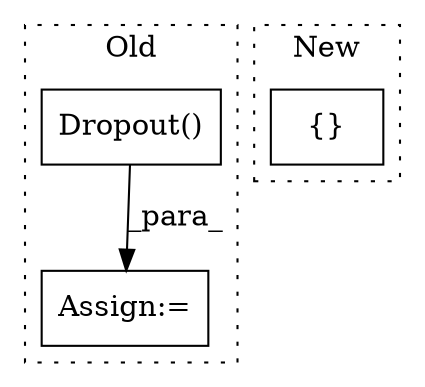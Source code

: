 digraph G {
subgraph cluster0 {
1 [label="Dropout()" a="75" s="6442,6460" l="11,1" shape="box"];
3 [label="Assign:=" a="68" s="6439" l="3" shape="box"];
label = "Old";
style="dotted";
}
subgraph cluster1 {
2 [label="{}" a="59" s="3287,3295" l="1,0" shape="box"];
label = "New";
style="dotted";
}
1 -> 3 [label="_para_"];
}
